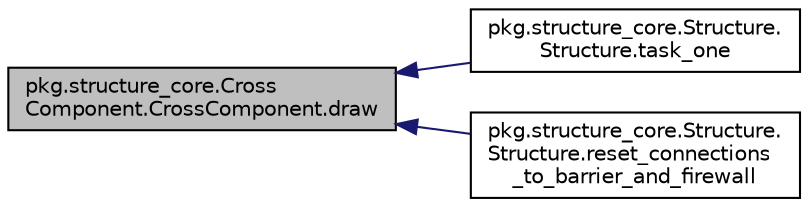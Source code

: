 digraph "pkg.structure_core.CrossComponent.CrossComponent.draw"
{
  edge [fontname="Helvetica",fontsize="10",labelfontname="Helvetica",labelfontsize="10"];
  node [fontname="Helvetica",fontsize="10",shape=record];
  rankdir="LR";
  Node9 [label="pkg.structure_core.Cross\lComponent.CrossComponent.draw",height=0.2,width=0.4,color="black", fillcolor="grey75", style="filled", fontcolor="black"];
  Node9 -> Node10 [dir="back",color="midnightblue",fontsize="10",style="solid",fontname="Helvetica"];
  Node10 [label="pkg.structure_core.Structure.\lStructure.task_one",height=0.2,width=0.4,color="black", fillcolor="white", style="filled",URL="$classpkg_1_1structure__core_1_1_structure_1_1_structure.html#a8cd795d2c0834519073adb0f36c67ff2"];
  Node9 -> Node11 [dir="back",color="midnightblue",fontsize="10",style="solid",fontname="Helvetica"];
  Node11 [label="pkg.structure_core.Structure.\lStructure.reset_connections\l_to_barrier_and_firewall",height=0.2,width=0.4,color="black", fillcolor="white", style="filled",URL="$classpkg_1_1structure__core_1_1_structure_1_1_structure.html#a58a595cfd6d3f32414f5ebab3be25277"];
}
